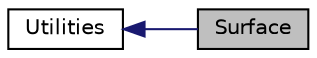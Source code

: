 digraph "Surface"
{
  bgcolor="transparent";
  edge [fontname="Helvetica",fontsize="10",labelfontname="Helvetica",labelfontsize="10"];
  node [fontname="Helvetica",fontsize="10",shape=record];
  rankdir=LR;
  Node0 [label="Surface",height=0.2,width=0.4,color="black", fillcolor="grey75", style="filled" fontcolor="black"];
  Node1 [label="Utilities",height=0.2,width=0.4,color="black",URL="$group__grpUtilities.html"];
  Node1->Node0 [shape=plaintext, color="midnightblue", dir="back", style="solid"];
}
